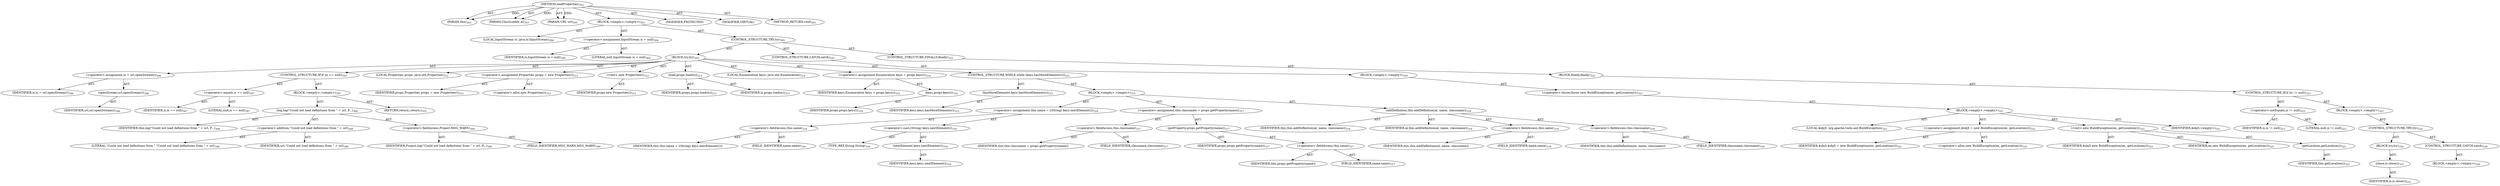 digraph "loadProperties" {  
"111669149711" [label = <(METHOD,loadProperties)<SUB>303</SUB>> ]
"115964117002" [label = <(PARAM,this)<SUB>303</SUB>> ]
"115964117024" [label = <(PARAM,ClassLoader al)<SUB>303</SUB>> ]
"115964117025" [label = <(PARAM,URL url)<SUB>303</SUB>> ]
"25769803814" [label = <(BLOCK,&lt;empty&gt;,&lt;empty&gt;)<SUB>303</SUB>> ]
"94489280523" [label = <(LOCAL,InputStream is: java.io.InputStream)<SUB>304</SUB>> ]
"30064771203" [label = <(&lt;operator&gt;.assignment,InputStream is = null)<SUB>304</SUB>> ]
"68719476861" [label = <(IDENTIFIER,is,InputStream is = null)<SUB>304</SUB>> ]
"90194313251" [label = <(LITERAL,null,InputStream is = null)<SUB>304</SUB>> ]
"47244640276" [label = <(CONTROL_STRUCTURE,TRY,try)<SUB>305</SUB>> ]
"25769803815" [label = <(BLOCK,try,try)<SUB>305</SUB>> ]
"30064771204" [label = <(&lt;operator&gt;.assignment,is = url.openStream())<SUB>306</SUB>> ]
"68719476862" [label = <(IDENTIFIER,is,is = url.openStream())<SUB>306</SUB>> ]
"30064771205" [label = <(openStream,url.openStream())<SUB>306</SUB>> ]
"68719476863" [label = <(IDENTIFIER,url,url.openStream())<SUB>306</SUB>> ]
"47244640277" [label = <(CONTROL_STRUCTURE,IF,if (is == null))<SUB>307</SUB>> ]
"30064771206" [label = <(&lt;operator&gt;.equals,is == null)<SUB>307</SUB>> ]
"68719476864" [label = <(IDENTIFIER,is,is == null)<SUB>307</SUB>> ]
"90194313252" [label = <(LITERAL,null,is == null)<SUB>307</SUB>> ]
"25769803816" [label = <(BLOCK,&lt;empty&gt;,&lt;empty&gt;)<SUB>307</SUB>> ]
"30064771207" [label = <(log,log(&quot;Could not load definitions from &quot; + url, P...)<SUB>308</SUB>> ]
"68719476761" [label = <(IDENTIFIER,this,log(&quot;Could not load definitions from &quot; + url, P...)<SUB>308</SUB>> ]
"30064771208" [label = <(&lt;operator&gt;.addition,&quot;Could not load definitions from &quot; + url)<SUB>308</SUB>> ]
"90194313253" [label = <(LITERAL,&quot;Could not load definitions from &quot;,&quot;Could not load definitions from &quot; + url)<SUB>308</SUB>> ]
"68719476865" [label = <(IDENTIFIER,url,&quot;Could not load definitions from &quot; + url)<SUB>308</SUB>> ]
"30064771209" [label = <(&lt;operator&gt;.fieldAccess,Project.MSG_WARN)<SUB>309</SUB>> ]
"68719476866" [label = <(IDENTIFIER,Project,log(&quot;Could not load definitions from &quot; + url, P...)<SUB>309</SUB>> ]
"55834574884" [label = <(FIELD_IDENTIFIER,MSG_WARN,MSG_WARN)<SUB>309</SUB>> ]
"146028888074" [label = <(RETURN,return;,return;)<SUB>310</SUB>> ]
"94489280524" [label = <(LOCAL,Properties props: java.util.Properties)<SUB>312</SUB>> ]
"30064771210" [label = <(&lt;operator&gt;.assignment,Properties props = new Properties())<SUB>312</SUB>> ]
"68719476867" [label = <(IDENTIFIER,props,Properties props = new Properties())<SUB>312</SUB>> ]
"30064771211" [label = <(&lt;operator&gt;.alloc,new Properties())<SUB>312</SUB>> ]
"30064771212" [label = <(&lt;init&gt;,new Properties())<SUB>312</SUB>> ]
"68719476868" [label = <(IDENTIFIER,props,new Properties())<SUB>312</SUB>> ]
"30064771213" [label = <(load,props.load(is))<SUB>313</SUB>> ]
"68719476869" [label = <(IDENTIFIER,props,props.load(is))<SUB>313</SUB>> ]
"68719476870" [label = <(IDENTIFIER,is,props.load(is))<SUB>313</SUB>> ]
"94489280525" [label = <(LOCAL,Enumeration keys: java.util.Enumeration)<SUB>314</SUB>> ]
"30064771214" [label = <(&lt;operator&gt;.assignment,Enumeration keys = props.keys())<SUB>314</SUB>> ]
"68719476871" [label = <(IDENTIFIER,keys,Enumeration keys = props.keys())<SUB>314</SUB>> ]
"30064771215" [label = <(keys,props.keys())<SUB>314</SUB>> ]
"68719476872" [label = <(IDENTIFIER,props,props.keys())<SUB>314</SUB>> ]
"47244640278" [label = <(CONTROL_STRUCTURE,WHILE,while (keys.hasMoreElements()))<SUB>315</SUB>> ]
"30064771216" [label = <(hasMoreElements,keys.hasMoreElements())<SUB>315</SUB>> ]
"68719476873" [label = <(IDENTIFIER,keys,keys.hasMoreElements())<SUB>315</SUB>> ]
"25769803817" [label = <(BLOCK,&lt;empty&gt;,&lt;empty&gt;)<SUB>315</SUB>> ]
"30064771217" [label = <(&lt;operator&gt;.assignment,this.name = ((String) keys.nextElement()))<SUB>316</SUB>> ]
"30064771218" [label = <(&lt;operator&gt;.fieldAccess,this.name)<SUB>316</SUB>> ]
"68719476874" [label = <(IDENTIFIER,this,this.name = ((String) keys.nextElement()))> ]
"55834574885" [label = <(FIELD_IDENTIFIER,name,name)<SUB>316</SUB>> ]
"30064771219" [label = <(&lt;operator&gt;.cast,(String) keys.nextElement())<SUB>316</SUB>> ]
"180388626438" [label = <(TYPE_REF,String,String)<SUB>316</SUB>> ]
"30064771220" [label = <(nextElement,keys.nextElement())<SUB>316</SUB>> ]
"68719476875" [label = <(IDENTIFIER,keys,keys.nextElement())<SUB>316</SUB>> ]
"30064771221" [label = <(&lt;operator&gt;.assignment,this.classname = props.getProperty(name))<SUB>317</SUB>> ]
"30064771222" [label = <(&lt;operator&gt;.fieldAccess,this.classname)<SUB>317</SUB>> ]
"68719476876" [label = <(IDENTIFIER,this,this.classname = props.getProperty(name))> ]
"55834574886" [label = <(FIELD_IDENTIFIER,classname,classname)<SUB>317</SUB>> ]
"30064771223" [label = <(getProperty,props.getProperty(name))<SUB>317</SUB>> ]
"68719476877" [label = <(IDENTIFIER,props,props.getProperty(name))<SUB>317</SUB>> ]
"30064771224" [label = <(&lt;operator&gt;.fieldAccess,this.name)<SUB>317</SUB>> ]
"68719476878" [label = <(IDENTIFIER,this,props.getProperty(name))> ]
"55834574887" [label = <(FIELD_IDENTIFIER,name,name)<SUB>317</SUB>> ]
"30064771225" [label = <(addDefinition,this.addDefinition(al, name, classname))<SUB>318</SUB>> ]
"68719476762" [label = <(IDENTIFIER,this,this.addDefinition(al, name, classname))<SUB>318</SUB>> ]
"68719476879" [label = <(IDENTIFIER,al,this.addDefinition(al, name, classname))<SUB>318</SUB>> ]
"30064771226" [label = <(&lt;operator&gt;.fieldAccess,this.name)<SUB>318</SUB>> ]
"68719476880" [label = <(IDENTIFIER,this,this.addDefinition(al, name, classname))> ]
"55834574888" [label = <(FIELD_IDENTIFIER,name,name)<SUB>318</SUB>> ]
"30064771227" [label = <(&lt;operator&gt;.fieldAccess,this.classname)<SUB>318</SUB>> ]
"68719476881" [label = <(IDENTIFIER,this,this.addDefinition(al, name, classname))> ]
"55834574889" [label = <(FIELD_IDENTIFIER,classname,classname)<SUB>318</SUB>> ]
"47244640279" [label = <(CONTROL_STRUCTURE,CATCH,catch)<SUB>320</SUB>> ]
"25769803818" [label = <(BLOCK,&lt;empty&gt;,&lt;empty&gt;)<SUB>320</SUB>> ]
"30064771228" [label = <(&lt;operator&gt;.throw,throw new BuildException(ex, getLocation());)<SUB>321</SUB>> ]
"25769803819" [label = <(BLOCK,&lt;empty&gt;,&lt;empty&gt;)<SUB>321</SUB>> ]
"94489280526" [label = <(LOCAL,$obj5: org.apache.tools.ant.BuildException)<SUB>321</SUB>> ]
"30064771229" [label = <(&lt;operator&gt;.assignment,$obj5 = new BuildException(ex, getLocation()))<SUB>321</SUB>> ]
"68719476882" [label = <(IDENTIFIER,$obj5,$obj5 = new BuildException(ex, getLocation()))<SUB>321</SUB>> ]
"30064771230" [label = <(&lt;operator&gt;.alloc,new BuildException(ex, getLocation()))<SUB>321</SUB>> ]
"30064771231" [label = <(&lt;init&gt;,new BuildException(ex, getLocation()))<SUB>321</SUB>> ]
"68719476883" [label = <(IDENTIFIER,$obj5,new BuildException(ex, getLocation()))<SUB>321</SUB>> ]
"68719476884" [label = <(IDENTIFIER,ex,new BuildException(ex, getLocation()))<SUB>321</SUB>> ]
"30064771232" [label = <(getLocation,getLocation())<SUB>321</SUB>> ]
"68719476763" [label = <(IDENTIFIER,this,getLocation())<SUB>321</SUB>> ]
"68719476885" [label = <(IDENTIFIER,$obj5,&lt;empty&gt;)<SUB>321</SUB>> ]
"47244640280" [label = <(CONTROL_STRUCTURE,FINALLY,finally)<SUB>322</SUB>> ]
"25769803820" [label = <(BLOCK,finally,finally)<SUB>322</SUB>> ]
"47244640281" [label = <(CONTROL_STRUCTURE,IF,if (is != null))<SUB>323</SUB>> ]
"30064771233" [label = <(&lt;operator&gt;.notEquals,is != null)<SUB>323</SUB>> ]
"68719476886" [label = <(IDENTIFIER,is,is != null)<SUB>323</SUB>> ]
"90194313254" [label = <(LITERAL,null,is != null)<SUB>323</SUB>> ]
"25769803821" [label = <(BLOCK,&lt;empty&gt;,&lt;empty&gt;)<SUB>323</SUB>> ]
"47244640282" [label = <(CONTROL_STRUCTURE,TRY,try)<SUB>324</SUB>> ]
"25769803822" [label = <(BLOCK,try,try)<SUB>324</SUB>> ]
"30064771234" [label = <(close,is.close())<SUB>325</SUB>> ]
"68719476887" [label = <(IDENTIFIER,is,is.close())<SUB>325</SUB>> ]
"47244640283" [label = <(CONTROL_STRUCTURE,CATCH,catch)<SUB>326</SUB>> ]
"25769803823" [label = <(BLOCK,&lt;empty&gt;,&lt;empty&gt;)<SUB>326</SUB>> ]
"133143986227" [label = <(MODIFIER,PROTECTED)> ]
"133143986228" [label = <(MODIFIER,VIRTUAL)> ]
"128849018895" [label = <(METHOD_RETURN,void)<SUB>303</SUB>> ]
  "111669149711" -> "115964117002"  [ label = "AST: "] 
  "111669149711" -> "115964117024"  [ label = "AST: "] 
  "111669149711" -> "115964117025"  [ label = "AST: "] 
  "111669149711" -> "25769803814"  [ label = "AST: "] 
  "111669149711" -> "133143986227"  [ label = "AST: "] 
  "111669149711" -> "133143986228"  [ label = "AST: "] 
  "111669149711" -> "128849018895"  [ label = "AST: "] 
  "25769803814" -> "94489280523"  [ label = "AST: "] 
  "25769803814" -> "30064771203"  [ label = "AST: "] 
  "25769803814" -> "47244640276"  [ label = "AST: "] 
  "30064771203" -> "68719476861"  [ label = "AST: "] 
  "30064771203" -> "90194313251"  [ label = "AST: "] 
  "47244640276" -> "25769803815"  [ label = "AST: "] 
  "47244640276" -> "47244640279"  [ label = "AST: "] 
  "47244640276" -> "47244640280"  [ label = "AST: "] 
  "25769803815" -> "30064771204"  [ label = "AST: "] 
  "25769803815" -> "47244640277"  [ label = "AST: "] 
  "25769803815" -> "94489280524"  [ label = "AST: "] 
  "25769803815" -> "30064771210"  [ label = "AST: "] 
  "25769803815" -> "30064771212"  [ label = "AST: "] 
  "25769803815" -> "30064771213"  [ label = "AST: "] 
  "25769803815" -> "94489280525"  [ label = "AST: "] 
  "25769803815" -> "30064771214"  [ label = "AST: "] 
  "25769803815" -> "47244640278"  [ label = "AST: "] 
  "30064771204" -> "68719476862"  [ label = "AST: "] 
  "30064771204" -> "30064771205"  [ label = "AST: "] 
  "30064771205" -> "68719476863"  [ label = "AST: "] 
  "47244640277" -> "30064771206"  [ label = "AST: "] 
  "47244640277" -> "25769803816"  [ label = "AST: "] 
  "30064771206" -> "68719476864"  [ label = "AST: "] 
  "30064771206" -> "90194313252"  [ label = "AST: "] 
  "25769803816" -> "30064771207"  [ label = "AST: "] 
  "25769803816" -> "146028888074"  [ label = "AST: "] 
  "30064771207" -> "68719476761"  [ label = "AST: "] 
  "30064771207" -> "30064771208"  [ label = "AST: "] 
  "30064771207" -> "30064771209"  [ label = "AST: "] 
  "30064771208" -> "90194313253"  [ label = "AST: "] 
  "30064771208" -> "68719476865"  [ label = "AST: "] 
  "30064771209" -> "68719476866"  [ label = "AST: "] 
  "30064771209" -> "55834574884"  [ label = "AST: "] 
  "30064771210" -> "68719476867"  [ label = "AST: "] 
  "30064771210" -> "30064771211"  [ label = "AST: "] 
  "30064771212" -> "68719476868"  [ label = "AST: "] 
  "30064771213" -> "68719476869"  [ label = "AST: "] 
  "30064771213" -> "68719476870"  [ label = "AST: "] 
  "30064771214" -> "68719476871"  [ label = "AST: "] 
  "30064771214" -> "30064771215"  [ label = "AST: "] 
  "30064771215" -> "68719476872"  [ label = "AST: "] 
  "47244640278" -> "30064771216"  [ label = "AST: "] 
  "47244640278" -> "25769803817"  [ label = "AST: "] 
  "30064771216" -> "68719476873"  [ label = "AST: "] 
  "25769803817" -> "30064771217"  [ label = "AST: "] 
  "25769803817" -> "30064771221"  [ label = "AST: "] 
  "25769803817" -> "30064771225"  [ label = "AST: "] 
  "30064771217" -> "30064771218"  [ label = "AST: "] 
  "30064771217" -> "30064771219"  [ label = "AST: "] 
  "30064771218" -> "68719476874"  [ label = "AST: "] 
  "30064771218" -> "55834574885"  [ label = "AST: "] 
  "30064771219" -> "180388626438"  [ label = "AST: "] 
  "30064771219" -> "30064771220"  [ label = "AST: "] 
  "30064771220" -> "68719476875"  [ label = "AST: "] 
  "30064771221" -> "30064771222"  [ label = "AST: "] 
  "30064771221" -> "30064771223"  [ label = "AST: "] 
  "30064771222" -> "68719476876"  [ label = "AST: "] 
  "30064771222" -> "55834574886"  [ label = "AST: "] 
  "30064771223" -> "68719476877"  [ label = "AST: "] 
  "30064771223" -> "30064771224"  [ label = "AST: "] 
  "30064771224" -> "68719476878"  [ label = "AST: "] 
  "30064771224" -> "55834574887"  [ label = "AST: "] 
  "30064771225" -> "68719476762"  [ label = "AST: "] 
  "30064771225" -> "68719476879"  [ label = "AST: "] 
  "30064771225" -> "30064771226"  [ label = "AST: "] 
  "30064771225" -> "30064771227"  [ label = "AST: "] 
  "30064771226" -> "68719476880"  [ label = "AST: "] 
  "30064771226" -> "55834574888"  [ label = "AST: "] 
  "30064771227" -> "68719476881"  [ label = "AST: "] 
  "30064771227" -> "55834574889"  [ label = "AST: "] 
  "47244640279" -> "25769803818"  [ label = "AST: "] 
  "25769803818" -> "30064771228"  [ label = "AST: "] 
  "30064771228" -> "25769803819"  [ label = "AST: "] 
  "25769803819" -> "94489280526"  [ label = "AST: "] 
  "25769803819" -> "30064771229"  [ label = "AST: "] 
  "25769803819" -> "30064771231"  [ label = "AST: "] 
  "25769803819" -> "68719476885"  [ label = "AST: "] 
  "30064771229" -> "68719476882"  [ label = "AST: "] 
  "30064771229" -> "30064771230"  [ label = "AST: "] 
  "30064771231" -> "68719476883"  [ label = "AST: "] 
  "30064771231" -> "68719476884"  [ label = "AST: "] 
  "30064771231" -> "30064771232"  [ label = "AST: "] 
  "30064771232" -> "68719476763"  [ label = "AST: "] 
  "47244640280" -> "25769803820"  [ label = "AST: "] 
  "25769803820" -> "47244640281"  [ label = "AST: "] 
  "47244640281" -> "30064771233"  [ label = "AST: "] 
  "47244640281" -> "25769803821"  [ label = "AST: "] 
  "30064771233" -> "68719476886"  [ label = "AST: "] 
  "30064771233" -> "90194313254"  [ label = "AST: "] 
  "25769803821" -> "47244640282"  [ label = "AST: "] 
  "47244640282" -> "25769803822"  [ label = "AST: "] 
  "47244640282" -> "47244640283"  [ label = "AST: "] 
  "25769803822" -> "30064771234"  [ label = "AST: "] 
  "30064771234" -> "68719476887"  [ label = "AST: "] 
  "47244640283" -> "25769803823"  [ label = "AST: "] 
  "111669149711" -> "115964117002"  [ label = "DDG: "] 
  "111669149711" -> "115964117024"  [ label = "DDG: "] 
  "111669149711" -> "115964117025"  [ label = "DDG: "] 
}

